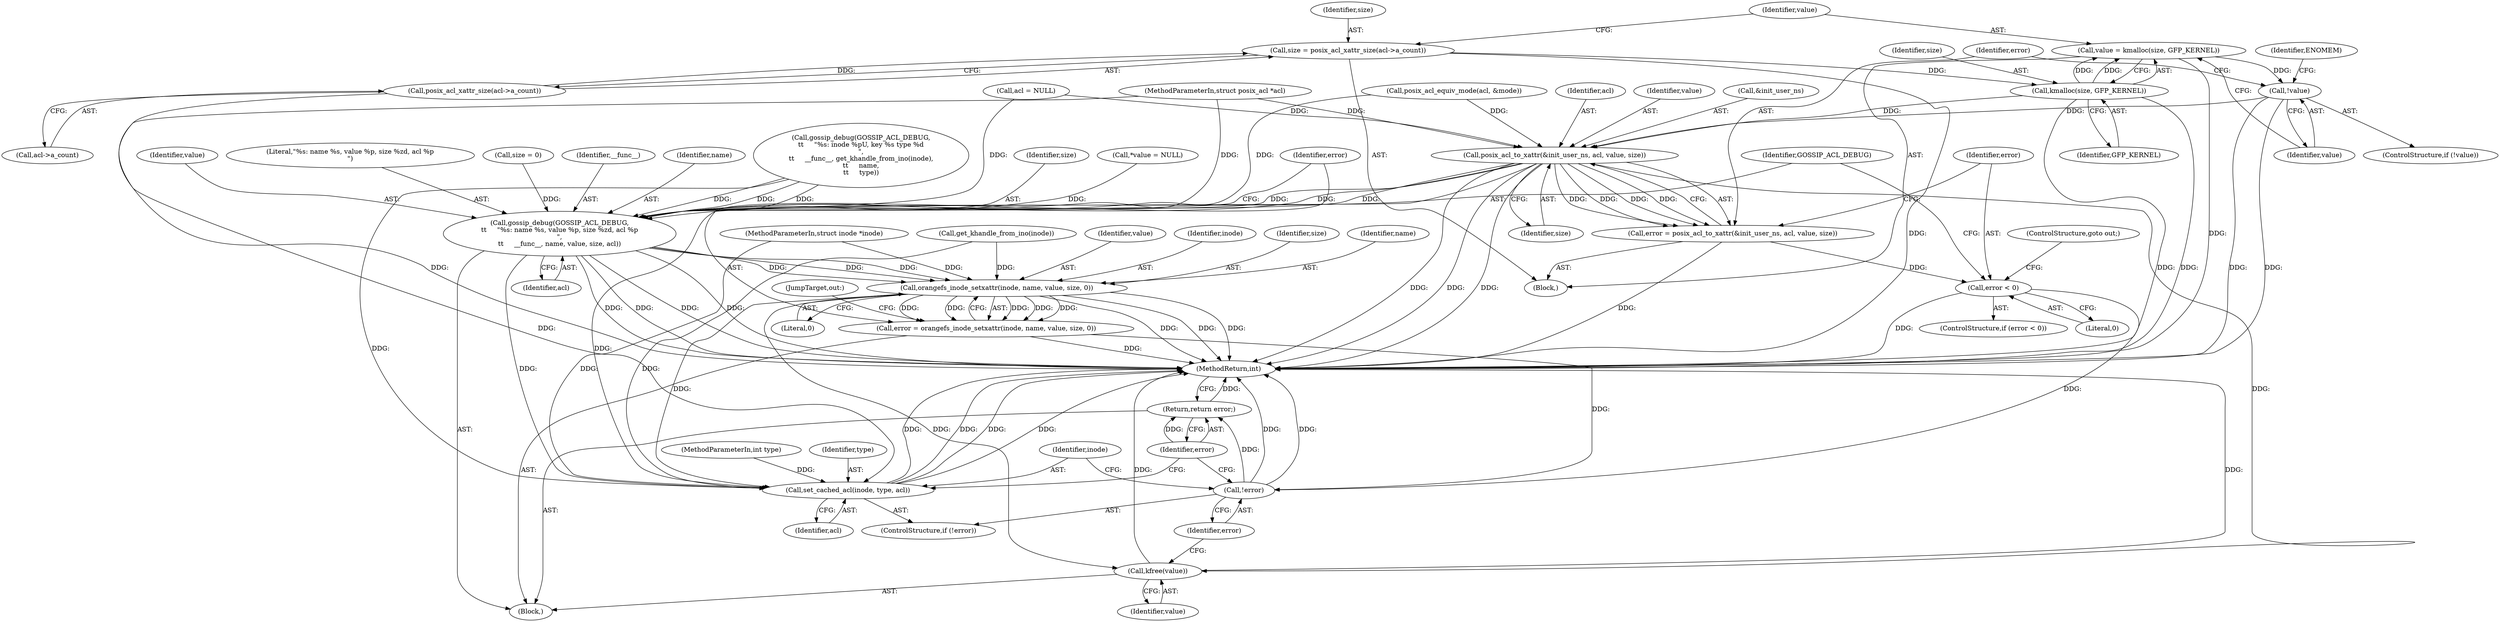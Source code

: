 digraph "0_linux_073931017b49d9458aa351605b43a7e34598caef_10@API" {
"1000214" [label="(Call,value = kmalloc(size, GFP_KERNEL))"];
"1000216" [label="(Call,kmalloc(size, GFP_KERNEL))"];
"1000208" [label="(Call,size = posix_acl_xattr_size(acl->a_count))"];
"1000210" [label="(Call,posix_acl_xattr_size(acl->a_count))"];
"1000220" [label="(Call,!value)"];
"1000227" [label="(Call,posix_acl_to_xattr(&init_user_ns, acl, value, size))"];
"1000225" [label="(Call,error = posix_acl_to_xattr(&init_user_ns, acl, value, size))"];
"1000234" [label="(Call,error < 0)"];
"1000258" [label="(Call,!error)"];
"1000264" [label="(Return,return error;)"];
"1000238" [label="(Call,gossip_debug(GOSSIP_ACL_DEBUG,\n\t\t     \"%s: name %s, value %p, size %zd, acl %p\n\",\n\t\t     __func__, name, value, size, acl))"];
"1000248" [label="(Call,orangefs_inode_setxattr(inode, name, value, size, 0))"];
"1000246" [label="(Call,error = orangefs_inode_setxattr(inode, name, value, size, 0))"];
"1000255" [label="(Call,kfree(value))"];
"1000260" [label="(Call,set_cached_acl(inode, type, acl))"];
"1000121" [label="(Call,size = 0)"];
"1000241" [label="(Identifier,__func__)"];
"1000105" [label="(MethodParameterIn,int type)"];
"1000208" [label="(Call,size = posix_acl_xattr_size(acl->a_count))"];
"1000104" [label="(MethodParameterIn,struct posix_acl *acl)"];
"1000228" [label="(Call,&init_user_ns)"];
"1000236" [label="(Literal,0)"];
"1000211" [label="(Call,acl->a_count)"];
"1000230" [label="(Identifier,acl)"];
"1000247" [label="(Identifier,error)"];
"1000216" [label="(Call,kmalloc(size, GFP_KERNEL))"];
"1000225" [label="(Call,error = posix_acl_to_xattr(&init_user_ns, acl, value, size))"];
"1000233" [label="(ControlStructure,if (error < 0))"];
"1000255" [label="(Call,kfree(value))"];
"1000239" [label="(Identifier,GOSSIP_ACL_DEBUG)"];
"1000231" [label="(Identifier,value)"];
"1000232" [label="(Identifier,size)"];
"1000201" [label="(Call,get_khandle_from_ino(inode))"];
"1000234" [label="(Call,error < 0)"];
"1000218" [label="(Identifier,GFP_KERNEL)"];
"1000106" [label="(Block,)"];
"1000146" [label="(Call,posix_acl_equiv_mode(acl, &mode))"];
"1000221" [label="(Identifier,value)"];
"1000180" [label="(Call,acl = NULL)"];
"1000265" [label="(Identifier,error)"];
"1000245" [label="(Identifier,acl)"];
"1000251" [label="(Identifier,value)"];
"1000248" [label="(Call,orangefs_inode_setxattr(inode, name, value, size, 0))"];
"1000266" [label="(MethodReturn,int)"];
"1000103" [label="(MethodParameterIn,struct inode *inode)"];
"1000235" [label="(Identifier,error)"];
"1000219" [label="(ControlStructure,if (!value))"];
"1000242" [label="(Identifier,name)"];
"1000220" [label="(Call,!value)"];
"1000215" [label="(Identifier,value)"];
"1000238" [label="(Call,gossip_debug(GOSSIP_ACL_DEBUG,\n\t\t     \"%s: name %s, value %p, size %zd, acl %p\n\",\n\t\t     __func__, name, value, size, acl))"];
"1000259" [label="(Identifier,error)"];
"1000263" [label="(Identifier,acl)"];
"1000260" [label="(Call,set_cached_acl(inode, type, acl))"];
"1000209" [label="(Identifier,size)"];
"1000261" [label="(Identifier,inode)"];
"1000214" [label="(Call,value = kmalloc(size, GFP_KERNEL))"];
"1000253" [label="(Literal,0)"];
"1000227" [label="(Call,posix_acl_to_xattr(&init_user_ns, acl, value, size))"];
"1000197" [label="(Call,gossip_debug(GOSSIP_ACL_DEBUG,\n\t\t     \"%s: inode %pU, key %s type %d\n\",\n\t\t     __func__, get_khandle_from_ino(inode),\n\t\t     name,\n\t\t     type))"];
"1000210" [label="(Call,posix_acl_xattr_size(acl->a_count))"];
"1000249" [label="(Identifier,inode)"];
"1000237" [label="(ControlStructure,goto out;)"];
"1000262" [label="(Identifier,type)"];
"1000264" [label="(Return,return error;)"];
"1000244" [label="(Identifier,size)"];
"1000226" [label="(Identifier,error)"];
"1000117" [label="(Call,*value = NULL)"];
"1000256" [label="(Identifier,value)"];
"1000217" [label="(Identifier,size)"];
"1000224" [label="(Identifier,ENOMEM)"];
"1000252" [label="(Identifier,size)"];
"1000250" [label="(Identifier,name)"];
"1000246" [label="(Call,error = orangefs_inode_setxattr(inode, name, value, size, 0))"];
"1000243" [label="(Identifier,value)"];
"1000257" [label="(ControlStructure,if (!error))"];
"1000254" [label="(JumpTarget,out:)"];
"1000240" [label="(Literal,\"%s: name %s, value %p, size %zd, acl %p\n\")"];
"1000207" [label="(Block,)"];
"1000258" [label="(Call,!error)"];
"1000214" -> "1000207"  [label="AST: "];
"1000214" -> "1000216"  [label="CFG: "];
"1000215" -> "1000214"  [label="AST: "];
"1000216" -> "1000214"  [label="AST: "];
"1000221" -> "1000214"  [label="CFG: "];
"1000214" -> "1000266"  [label="DDG: "];
"1000216" -> "1000214"  [label="DDG: "];
"1000216" -> "1000214"  [label="DDG: "];
"1000214" -> "1000220"  [label="DDG: "];
"1000216" -> "1000218"  [label="CFG: "];
"1000217" -> "1000216"  [label="AST: "];
"1000218" -> "1000216"  [label="AST: "];
"1000216" -> "1000266"  [label="DDG: "];
"1000216" -> "1000266"  [label="DDG: "];
"1000208" -> "1000216"  [label="DDG: "];
"1000216" -> "1000227"  [label="DDG: "];
"1000208" -> "1000207"  [label="AST: "];
"1000208" -> "1000210"  [label="CFG: "];
"1000209" -> "1000208"  [label="AST: "];
"1000210" -> "1000208"  [label="AST: "];
"1000215" -> "1000208"  [label="CFG: "];
"1000208" -> "1000266"  [label="DDG: "];
"1000210" -> "1000208"  [label="DDG: "];
"1000210" -> "1000211"  [label="CFG: "];
"1000211" -> "1000210"  [label="AST: "];
"1000210" -> "1000266"  [label="DDG: "];
"1000220" -> "1000219"  [label="AST: "];
"1000220" -> "1000221"  [label="CFG: "];
"1000221" -> "1000220"  [label="AST: "];
"1000224" -> "1000220"  [label="CFG: "];
"1000226" -> "1000220"  [label="CFG: "];
"1000220" -> "1000266"  [label="DDG: "];
"1000220" -> "1000266"  [label="DDG: "];
"1000220" -> "1000227"  [label="DDG: "];
"1000227" -> "1000225"  [label="AST: "];
"1000227" -> "1000232"  [label="CFG: "];
"1000228" -> "1000227"  [label="AST: "];
"1000230" -> "1000227"  [label="AST: "];
"1000231" -> "1000227"  [label="AST: "];
"1000232" -> "1000227"  [label="AST: "];
"1000225" -> "1000227"  [label="CFG: "];
"1000227" -> "1000266"  [label="DDG: "];
"1000227" -> "1000266"  [label="DDG: "];
"1000227" -> "1000266"  [label="DDG: "];
"1000227" -> "1000225"  [label="DDG: "];
"1000227" -> "1000225"  [label="DDG: "];
"1000227" -> "1000225"  [label="DDG: "];
"1000227" -> "1000225"  [label="DDG: "];
"1000180" -> "1000227"  [label="DDG: "];
"1000146" -> "1000227"  [label="DDG: "];
"1000104" -> "1000227"  [label="DDG: "];
"1000227" -> "1000238"  [label="DDG: "];
"1000227" -> "1000238"  [label="DDG: "];
"1000227" -> "1000238"  [label="DDG: "];
"1000227" -> "1000255"  [label="DDG: "];
"1000227" -> "1000260"  [label="DDG: "];
"1000225" -> "1000207"  [label="AST: "];
"1000226" -> "1000225"  [label="AST: "];
"1000235" -> "1000225"  [label="CFG: "];
"1000225" -> "1000266"  [label="DDG: "];
"1000225" -> "1000234"  [label="DDG: "];
"1000234" -> "1000233"  [label="AST: "];
"1000234" -> "1000236"  [label="CFG: "];
"1000235" -> "1000234"  [label="AST: "];
"1000236" -> "1000234"  [label="AST: "];
"1000237" -> "1000234"  [label="CFG: "];
"1000239" -> "1000234"  [label="CFG: "];
"1000234" -> "1000266"  [label="DDG: "];
"1000234" -> "1000258"  [label="DDG: "];
"1000258" -> "1000257"  [label="AST: "];
"1000258" -> "1000259"  [label="CFG: "];
"1000259" -> "1000258"  [label="AST: "];
"1000261" -> "1000258"  [label="CFG: "];
"1000265" -> "1000258"  [label="CFG: "];
"1000258" -> "1000266"  [label="DDG: "];
"1000258" -> "1000266"  [label="DDG: "];
"1000246" -> "1000258"  [label="DDG: "];
"1000258" -> "1000264"  [label="DDG: "];
"1000264" -> "1000106"  [label="AST: "];
"1000264" -> "1000265"  [label="CFG: "];
"1000265" -> "1000264"  [label="AST: "];
"1000266" -> "1000264"  [label="CFG: "];
"1000264" -> "1000266"  [label="DDG: "];
"1000265" -> "1000264"  [label="DDG: "];
"1000238" -> "1000106"  [label="AST: "];
"1000238" -> "1000245"  [label="CFG: "];
"1000239" -> "1000238"  [label="AST: "];
"1000240" -> "1000238"  [label="AST: "];
"1000241" -> "1000238"  [label="AST: "];
"1000242" -> "1000238"  [label="AST: "];
"1000243" -> "1000238"  [label="AST: "];
"1000244" -> "1000238"  [label="AST: "];
"1000245" -> "1000238"  [label="AST: "];
"1000247" -> "1000238"  [label="CFG: "];
"1000238" -> "1000266"  [label="DDG: "];
"1000238" -> "1000266"  [label="DDG: "];
"1000238" -> "1000266"  [label="DDG: "];
"1000238" -> "1000266"  [label="DDG: "];
"1000197" -> "1000238"  [label="DDG: "];
"1000197" -> "1000238"  [label="DDG: "];
"1000197" -> "1000238"  [label="DDG: "];
"1000117" -> "1000238"  [label="DDG: "];
"1000121" -> "1000238"  [label="DDG: "];
"1000180" -> "1000238"  [label="DDG: "];
"1000146" -> "1000238"  [label="DDG: "];
"1000104" -> "1000238"  [label="DDG: "];
"1000238" -> "1000248"  [label="DDG: "];
"1000238" -> "1000248"  [label="DDG: "];
"1000238" -> "1000248"  [label="DDG: "];
"1000238" -> "1000260"  [label="DDG: "];
"1000248" -> "1000246"  [label="AST: "];
"1000248" -> "1000253"  [label="CFG: "];
"1000249" -> "1000248"  [label="AST: "];
"1000250" -> "1000248"  [label="AST: "];
"1000251" -> "1000248"  [label="AST: "];
"1000252" -> "1000248"  [label="AST: "];
"1000253" -> "1000248"  [label="AST: "];
"1000246" -> "1000248"  [label="CFG: "];
"1000248" -> "1000266"  [label="DDG: "];
"1000248" -> "1000266"  [label="DDG: "];
"1000248" -> "1000266"  [label="DDG: "];
"1000248" -> "1000246"  [label="DDG: "];
"1000248" -> "1000246"  [label="DDG: "];
"1000248" -> "1000246"  [label="DDG: "];
"1000248" -> "1000246"  [label="DDG: "];
"1000248" -> "1000246"  [label="DDG: "];
"1000201" -> "1000248"  [label="DDG: "];
"1000103" -> "1000248"  [label="DDG: "];
"1000248" -> "1000255"  [label="DDG: "];
"1000248" -> "1000260"  [label="DDG: "];
"1000246" -> "1000106"  [label="AST: "];
"1000247" -> "1000246"  [label="AST: "];
"1000254" -> "1000246"  [label="CFG: "];
"1000246" -> "1000266"  [label="DDG: "];
"1000255" -> "1000106"  [label="AST: "];
"1000255" -> "1000256"  [label="CFG: "];
"1000256" -> "1000255"  [label="AST: "];
"1000259" -> "1000255"  [label="CFG: "];
"1000255" -> "1000266"  [label="DDG: "];
"1000255" -> "1000266"  [label="DDG: "];
"1000260" -> "1000257"  [label="AST: "];
"1000260" -> "1000263"  [label="CFG: "];
"1000261" -> "1000260"  [label="AST: "];
"1000262" -> "1000260"  [label="AST: "];
"1000263" -> "1000260"  [label="AST: "];
"1000265" -> "1000260"  [label="CFG: "];
"1000260" -> "1000266"  [label="DDG: "];
"1000260" -> "1000266"  [label="DDG: "];
"1000260" -> "1000266"  [label="DDG: "];
"1000260" -> "1000266"  [label="DDG: "];
"1000201" -> "1000260"  [label="DDG: "];
"1000103" -> "1000260"  [label="DDG: "];
"1000197" -> "1000260"  [label="DDG: "];
"1000105" -> "1000260"  [label="DDG: "];
"1000104" -> "1000260"  [label="DDG: "];
}
